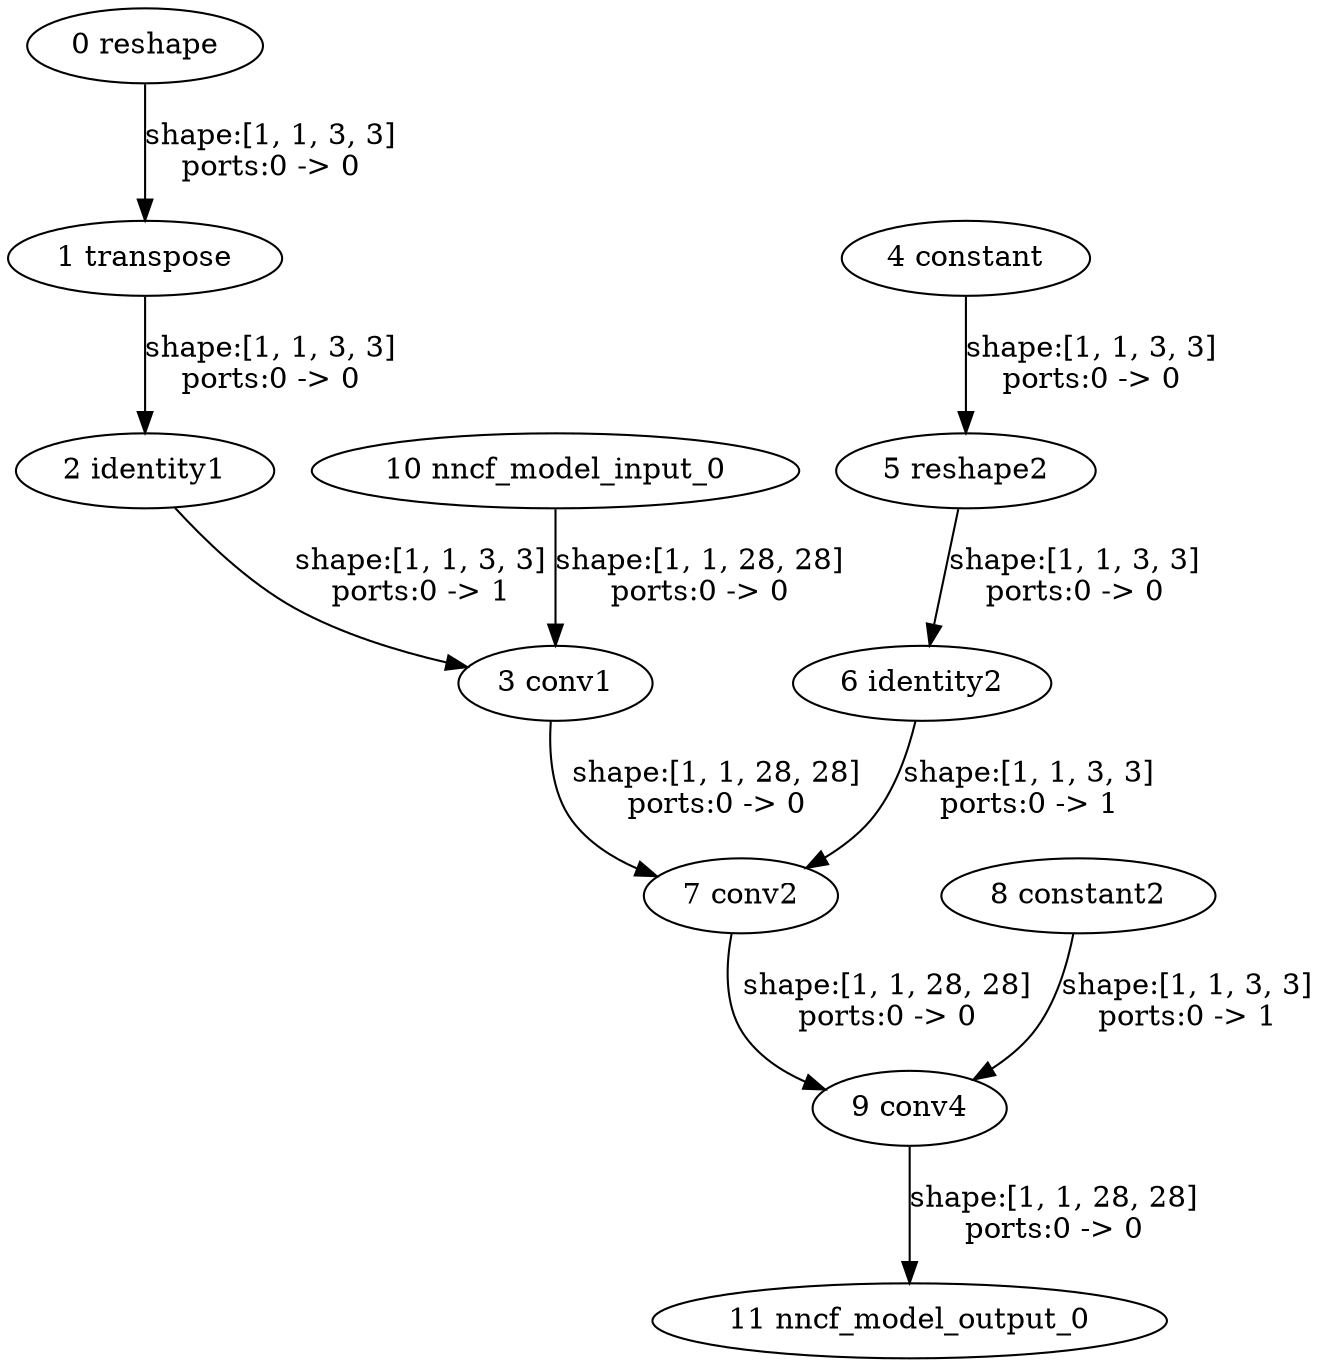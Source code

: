 strict digraph  {
"0 reshape" [id=0, type=Reshape];
"1 transpose" [id=1, type=Transpose];
"2 identity1" [id=2, type=Identity];
"3 conv1" [id=3, type=Conv];
"4 constant" [id=4, type=Constant];
"5 reshape2" [id=5, type=Reshape];
"6 identity2" [id=6, type=Identity];
"7 conv2" [id=7, type=Conv];
"8 constant2" [id=8, type=Constant];
"9 conv4" [id=9, type=Conv];
"10 nncf_model_input_0" [id=10, type=nncf_model_input];
"11 nncf_model_output_0" [id=11, type=nncf_model_output];
"0 reshape" -> "1 transpose"  [label="shape:[1, 1, 3, 3]\nports:0 -> 0", style=solid];
"1 transpose" -> "2 identity1"  [label="shape:[1, 1, 3, 3]\nports:0 -> 0", style=solid];
"2 identity1" -> "3 conv1"  [label="shape:[1, 1, 3, 3]\nports:0 -> 1", style=solid];
"3 conv1" -> "7 conv2"  [label="shape:[1, 1, 28, 28]\nports:0 -> 0", style=solid];
"4 constant" -> "5 reshape2"  [label="shape:[1, 1, 3, 3]\nports:0 -> 0", style=solid];
"5 reshape2" -> "6 identity2"  [label="shape:[1, 1, 3, 3]\nports:0 -> 0", style=solid];
"6 identity2" -> "7 conv2"  [label="shape:[1, 1, 3, 3]\nports:0 -> 1", style=solid];
"7 conv2" -> "9 conv4"  [label="shape:[1, 1, 28, 28]\nports:0 -> 0", style=solid];
"8 constant2" -> "9 conv4"  [label="shape:[1, 1, 3, 3]\nports:0 -> 1", style=solid];
"9 conv4" -> "11 nncf_model_output_0"  [label="shape:[1, 1, 28, 28]\nports:0 -> 0", style=solid];
"10 nncf_model_input_0" -> "3 conv1"  [label="shape:[1, 1, 28, 28]\nports:0 -> 0", style=solid];
}
